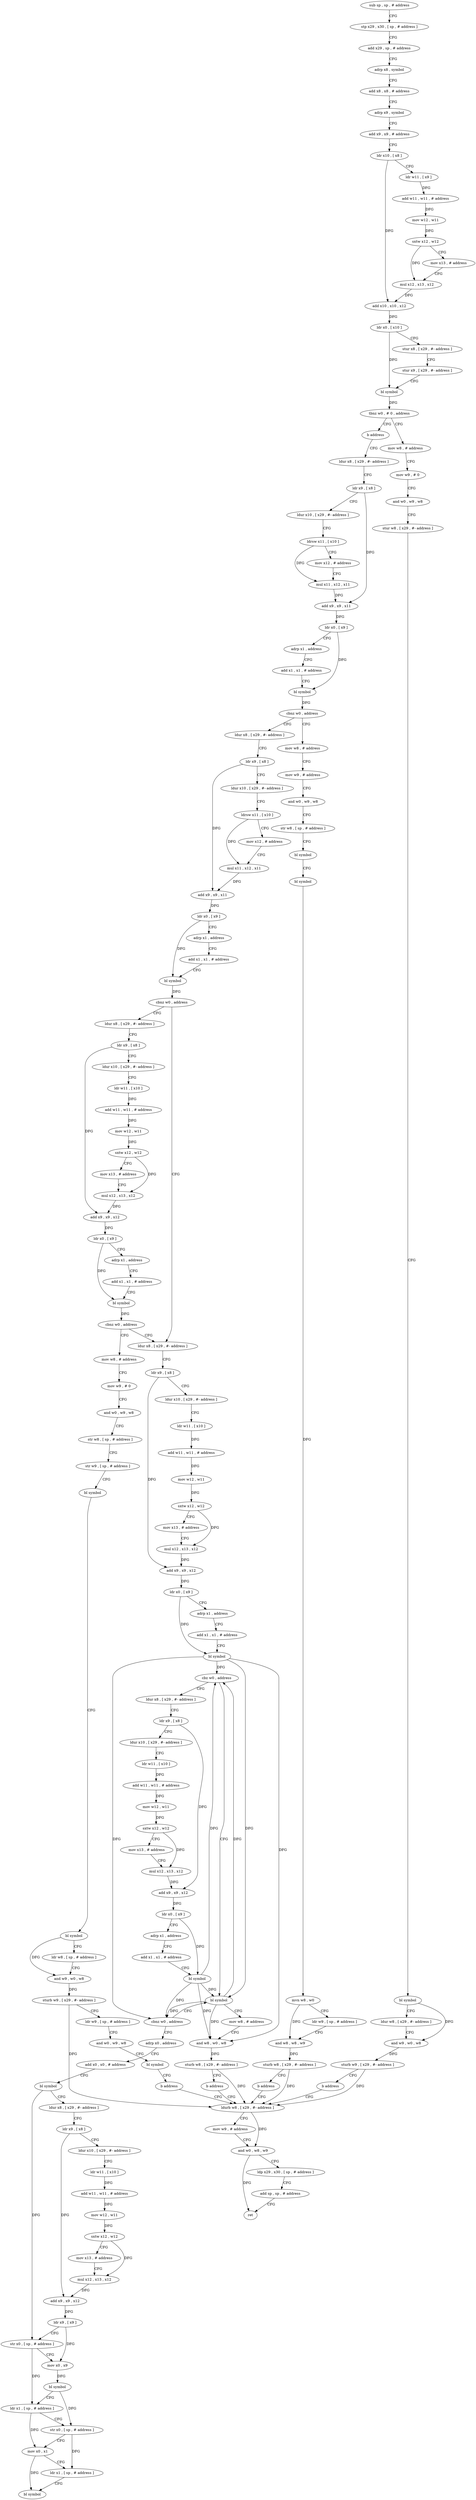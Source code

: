 digraph "func" {
"4202492" [label = "sub sp , sp , # address" ]
"4202496" [label = "stp x29 , x30 , [ sp , # address ]" ]
"4202500" [label = "add x29 , sp , # address" ]
"4202504" [label = "adrp x8 , symbol" ]
"4202508" [label = "add x8 , x8 , # address" ]
"4202512" [label = "adrp x9 , symbol" ]
"4202516" [label = "add x9 , x9 , # address" ]
"4202520" [label = "ldr x10 , [ x8 ]" ]
"4202524" [label = "ldr w11 , [ x9 ]" ]
"4202528" [label = "add w11 , w11 , # address" ]
"4202532" [label = "mov w12 , w11" ]
"4202536" [label = "sxtw x12 , w12" ]
"4202540" [label = "mov x13 , # address" ]
"4202544" [label = "mul x12 , x13 , x12" ]
"4202548" [label = "add x10 , x10 , x12" ]
"4202552" [label = "ldr x0 , [ x10 ]" ]
"4202556" [label = "stur x8 , [ x29 , #- address ]" ]
"4202560" [label = "stur x9 , [ x29 , #- address ]" ]
"4202564" [label = "bl symbol" ]
"4202568" [label = "tbnz w0 , # 0 , address" ]
"4202576" [label = "mov w8 , # address" ]
"4202572" [label = "b address" ]
"4202580" [label = "mov w9 , # 0" ]
"4202584" [label = "and w0 , w9 , w8" ]
"4202588" [label = "stur w8 , [ x29 , #- address ]" ]
"4202592" [label = "bl symbol" ]
"4202596" [label = "ldur w8 , [ x29 , #- address ]" ]
"4202600" [label = "and w9 , w0 , w8" ]
"4202604" [label = "sturb w9 , [ x29 , #- address ]" ]
"4202608" [label = "b address" ]
"4203096" [label = "ldurb w8 , [ x29 , #- address ]" ]
"4202612" [label = "ldur x8 , [ x29 , #- address ]" ]
"4203100" [label = "mov w9 , # address" ]
"4203104" [label = "and w0 , w8 , w9" ]
"4203108" [label = "ldp x29 , x30 , [ sp , # address ]" ]
"4203112" [label = "add sp , sp , # address" ]
"4203116" [label = "ret" ]
"4202616" [label = "ldr x9 , [ x8 ]" ]
"4202620" [label = "ldur x10 , [ x29 , #- address ]" ]
"4202624" [label = "ldrsw x11 , [ x10 ]" ]
"4202628" [label = "mov x12 , # address" ]
"4202632" [label = "mul x11 , x12 , x11" ]
"4202636" [label = "add x9 , x9 , x11" ]
"4202640" [label = "ldr x0 , [ x9 ]" ]
"4202644" [label = "adrp x1 , address" ]
"4202648" [label = "add x1 , x1 , # address" ]
"4202652" [label = "bl symbol" ]
"4202656" [label = "cbnz w0 , address" ]
"4202704" [label = "ldur x8 , [ x29 , #- address ]" ]
"4202660" [label = "mov w8 , # address" ]
"4202708" [label = "ldr x9 , [ x8 ]" ]
"4202712" [label = "ldur x10 , [ x29 , #- address ]" ]
"4202716" [label = "ldrsw x11 , [ x10 ]" ]
"4202720" [label = "mov x12 , # address" ]
"4202724" [label = "mul x11 , x12 , x11" ]
"4202728" [label = "add x9 , x9 , x11" ]
"4202732" [label = "ldr x0 , [ x9 ]" ]
"4202736" [label = "adrp x1 , address" ]
"4202740" [label = "add x1 , x1 , # address" ]
"4202744" [label = "bl symbol" ]
"4202748" [label = "cbnz w0 , address" ]
"4202868" [label = "ldur x8 , [ x29 , #- address ]" ]
"4202752" [label = "ldur x8 , [ x29 , #- address ]" ]
"4202664" [label = "mov w9 , # address" ]
"4202668" [label = "and w0 , w9 , w8" ]
"4202672" [label = "str w8 , [ sp , # address ]" ]
"4202676" [label = "bl symbol" ]
"4202680" [label = "bl symbol" ]
"4202684" [label = "mvn w8 , w0" ]
"4202688" [label = "ldr w9 , [ sp , # address ]" ]
"4202692" [label = "and w8 , w8 , w9" ]
"4202696" [label = "sturb w8 , [ x29 , #- address ]" ]
"4202700" [label = "b address" ]
"4202872" [label = "ldr x9 , [ x8 ]" ]
"4202876" [label = "ldur x10 , [ x29 , #- address ]" ]
"4202880" [label = "ldr w11 , [ x10 ]" ]
"4202884" [label = "add w11 , w11 , # address" ]
"4202888" [label = "mov w12 , w11" ]
"4202892" [label = "sxtw x12 , w12" ]
"4202896" [label = "mov x13 , # address" ]
"4202900" [label = "mul x12 , x13 , x12" ]
"4202904" [label = "add x9 , x9 , x12" ]
"4202908" [label = "ldr x0 , [ x9 ]" ]
"4202912" [label = "adrp x1 , address" ]
"4202916" [label = "add x1 , x1 , # address" ]
"4202920" [label = "bl symbol" ]
"4202924" [label = "cbz w0 , address" ]
"4202988" [label = "bl symbol" ]
"4202928" [label = "ldur x8 , [ x29 , #- address ]" ]
"4202756" [label = "ldr x9 , [ x8 ]" ]
"4202760" [label = "ldur x10 , [ x29 , #- address ]" ]
"4202764" [label = "ldr w11 , [ x10 ]" ]
"4202768" [label = "add w11 , w11 , # address" ]
"4202772" [label = "mov w12 , w11" ]
"4202776" [label = "sxtw x12 , w12" ]
"4202780" [label = "mov x13 , # address" ]
"4202784" [label = "mul x12 , x13 , x12" ]
"4202788" [label = "add x9 , x9 , x12" ]
"4202792" [label = "ldr x0 , [ x9 ]" ]
"4202796" [label = "adrp x1 , address" ]
"4202800" [label = "add x1 , x1 , # address" ]
"4202804" [label = "bl symbol" ]
"4202808" [label = "cbnz w0 , address" ]
"4202812" [label = "mov w8 , # address" ]
"4202992" [label = "mov w8 , # address" ]
"4202996" [label = "and w8 , w0 , w8" ]
"4203000" [label = "sturb w8 , [ x29 , #- address ]" ]
"4203004" [label = "b address" ]
"4202932" [label = "ldr x9 , [ x8 ]" ]
"4202936" [label = "ldur x10 , [ x29 , #- address ]" ]
"4202940" [label = "ldr w11 , [ x10 ]" ]
"4202944" [label = "add w11 , w11 , # address" ]
"4202948" [label = "mov w12 , w11" ]
"4202952" [label = "sxtw x12 , w12" ]
"4202956" [label = "mov x13 , # address" ]
"4202960" [label = "mul x12 , x13 , x12" ]
"4202964" [label = "add x9 , x9 , x12" ]
"4202968" [label = "ldr x0 , [ x9 ]" ]
"4202972" [label = "adrp x1 , address" ]
"4202976" [label = "add x1 , x1 , # address" ]
"4202980" [label = "bl symbol" ]
"4202984" [label = "cbnz w0 , address" ]
"4203008" [label = "adrp x0 , address" ]
"4202816" [label = "mov w9 , # 0" ]
"4202820" [label = "and w0 , w9 , w8" ]
"4202824" [label = "str w8 , [ sp , # address ]" ]
"4202828" [label = "str w9 , [ sp , # address ]" ]
"4202832" [label = "bl symbol" ]
"4202836" [label = "bl symbol" ]
"4202840" [label = "ldr w8 , [ sp , # address ]" ]
"4202844" [label = "and w9 , w0 , w8" ]
"4202848" [label = "sturb w9 , [ x29 , #- address ]" ]
"4202852" [label = "ldr w9 , [ sp , # address ]" ]
"4202856" [label = "and w0 , w9 , w8" ]
"4202860" [label = "bl symbol" ]
"4202864" [label = "b address" ]
"4203012" [label = "add x0 , x0 , # address" ]
"4203016" [label = "bl symbol" ]
"4203020" [label = "ldur x8 , [ x29 , #- address ]" ]
"4203024" [label = "ldr x9 , [ x8 ]" ]
"4203028" [label = "ldur x10 , [ x29 , #- address ]" ]
"4203032" [label = "ldr w11 , [ x10 ]" ]
"4203036" [label = "add w11 , w11 , # address" ]
"4203040" [label = "mov w12 , w11" ]
"4203044" [label = "sxtw x12 , w12" ]
"4203048" [label = "mov x13 , # address" ]
"4203052" [label = "mul x12 , x13 , x12" ]
"4203056" [label = "add x9 , x9 , x12" ]
"4203060" [label = "ldr x9 , [ x9 ]" ]
"4203064" [label = "str x0 , [ sp , # address ]" ]
"4203068" [label = "mov x0 , x9" ]
"4203072" [label = "bl symbol" ]
"4203076" [label = "ldr x1 , [ sp , # address ]" ]
"4203080" [label = "str x0 , [ sp , # address ]" ]
"4203084" [label = "mov x0 , x1" ]
"4203088" [label = "ldr x1 , [ sp , # address ]" ]
"4203092" [label = "bl symbol" ]
"4202492" -> "4202496" [ label = "CFG" ]
"4202496" -> "4202500" [ label = "CFG" ]
"4202500" -> "4202504" [ label = "CFG" ]
"4202504" -> "4202508" [ label = "CFG" ]
"4202508" -> "4202512" [ label = "CFG" ]
"4202512" -> "4202516" [ label = "CFG" ]
"4202516" -> "4202520" [ label = "CFG" ]
"4202520" -> "4202524" [ label = "CFG" ]
"4202520" -> "4202548" [ label = "DFG" ]
"4202524" -> "4202528" [ label = "DFG" ]
"4202528" -> "4202532" [ label = "DFG" ]
"4202532" -> "4202536" [ label = "DFG" ]
"4202536" -> "4202540" [ label = "CFG" ]
"4202536" -> "4202544" [ label = "DFG" ]
"4202540" -> "4202544" [ label = "CFG" ]
"4202544" -> "4202548" [ label = "DFG" ]
"4202548" -> "4202552" [ label = "DFG" ]
"4202552" -> "4202556" [ label = "CFG" ]
"4202552" -> "4202564" [ label = "DFG" ]
"4202556" -> "4202560" [ label = "CFG" ]
"4202560" -> "4202564" [ label = "CFG" ]
"4202564" -> "4202568" [ label = "DFG" ]
"4202568" -> "4202576" [ label = "CFG" ]
"4202568" -> "4202572" [ label = "CFG" ]
"4202576" -> "4202580" [ label = "CFG" ]
"4202572" -> "4202612" [ label = "CFG" ]
"4202580" -> "4202584" [ label = "CFG" ]
"4202584" -> "4202588" [ label = "CFG" ]
"4202588" -> "4202592" [ label = "CFG" ]
"4202592" -> "4202596" [ label = "CFG" ]
"4202592" -> "4202600" [ label = "DFG" ]
"4202596" -> "4202600" [ label = "CFG" ]
"4202600" -> "4202604" [ label = "DFG" ]
"4202604" -> "4202608" [ label = "CFG" ]
"4202604" -> "4203096" [ label = "DFG" ]
"4202608" -> "4203096" [ label = "CFG" ]
"4203096" -> "4203100" [ label = "CFG" ]
"4203096" -> "4203104" [ label = "DFG" ]
"4202612" -> "4202616" [ label = "CFG" ]
"4203100" -> "4203104" [ label = "CFG" ]
"4203104" -> "4203108" [ label = "CFG" ]
"4203104" -> "4203116" [ label = "DFG" ]
"4203108" -> "4203112" [ label = "CFG" ]
"4203112" -> "4203116" [ label = "CFG" ]
"4202616" -> "4202620" [ label = "CFG" ]
"4202616" -> "4202636" [ label = "DFG" ]
"4202620" -> "4202624" [ label = "CFG" ]
"4202624" -> "4202628" [ label = "CFG" ]
"4202624" -> "4202632" [ label = "DFG" ]
"4202628" -> "4202632" [ label = "CFG" ]
"4202632" -> "4202636" [ label = "DFG" ]
"4202636" -> "4202640" [ label = "DFG" ]
"4202640" -> "4202644" [ label = "CFG" ]
"4202640" -> "4202652" [ label = "DFG" ]
"4202644" -> "4202648" [ label = "CFG" ]
"4202648" -> "4202652" [ label = "CFG" ]
"4202652" -> "4202656" [ label = "DFG" ]
"4202656" -> "4202704" [ label = "CFG" ]
"4202656" -> "4202660" [ label = "CFG" ]
"4202704" -> "4202708" [ label = "CFG" ]
"4202660" -> "4202664" [ label = "CFG" ]
"4202708" -> "4202712" [ label = "CFG" ]
"4202708" -> "4202728" [ label = "DFG" ]
"4202712" -> "4202716" [ label = "CFG" ]
"4202716" -> "4202720" [ label = "CFG" ]
"4202716" -> "4202724" [ label = "DFG" ]
"4202720" -> "4202724" [ label = "CFG" ]
"4202724" -> "4202728" [ label = "DFG" ]
"4202728" -> "4202732" [ label = "DFG" ]
"4202732" -> "4202736" [ label = "CFG" ]
"4202732" -> "4202744" [ label = "DFG" ]
"4202736" -> "4202740" [ label = "CFG" ]
"4202740" -> "4202744" [ label = "CFG" ]
"4202744" -> "4202748" [ label = "DFG" ]
"4202748" -> "4202868" [ label = "CFG" ]
"4202748" -> "4202752" [ label = "CFG" ]
"4202868" -> "4202872" [ label = "CFG" ]
"4202752" -> "4202756" [ label = "CFG" ]
"4202664" -> "4202668" [ label = "CFG" ]
"4202668" -> "4202672" [ label = "CFG" ]
"4202672" -> "4202676" [ label = "CFG" ]
"4202676" -> "4202680" [ label = "CFG" ]
"4202680" -> "4202684" [ label = "DFG" ]
"4202684" -> "4202688" [ label = "CFG" ]
"4202684" -> "4202692" [ label = "DFG" ]
"4202688" -> "4202692" [ label = "CFG" ]
"4202692" -> "4202696" [ label = "DFG" ]
"4202696" -> "4202700" [ label = "CFG" ]
"4202696" -> "4203096" [ label = "DFG" ]
"4202700" -> "4203096" [ label = "CFG" ]
"4202872" -> "4202876" [ label = "CFG" ]
"4202872" -> "4202904" [ label = "DFG" ]
"4202876" -> "4202880" [ label = "CFG" ]
"4202880" -> "4202884" [ label = "DFG" ]
"4202884" -> "4202888" [ label = "DFG" ]
"4202888" -> "4202892" [ label = "DFG" ]
"4202892" -> "4202896" [ label = "CFG" ]
"4202892" -> "4202900" [ label = "DFG" ]
"4202896" -> "4202900" [ label = "CFG" ]
"4202900" -> "4202904" [ label = "DFG" ]
"4202904" -> "4202908" [ label = "DFG" ]
"4202908" -> "4202912" [ label = "CFG" ]
"4202908" -> "4202920" [ label = "DFG" ]
"4202912" -> "4202916" [ label = "CFG" ]
"4202916" -> "4202920" [ label = "CFG" ]
"4202920" -> "4202924" [ label = "DFG" ]
"4202920" -> "4202988" [ label = "DFG" ]
"4202920" -> "4202996" [ label = "DFG" ]
"4202920" -> "4202984" [ label = "DFG" ]
"4202924" -> "4202988" [ label = "CFG" ]
"4202924" -> "4202928" [ label = "CFG" ]
"4202988" -> "4202992" [ label = "CFG" ]
"4202988" -> "4202924" [ label = "DFG" ]
"4202988" -> "4202996" [ label = "DFG" ]
"4202988" -> "4202984" [ label = "DFG" ]
"4202928" -> "4202932" [ label = "CFG" ]
"4202756" -> "4202760" [ label = "CFG" ]
"4202756" -> "4202788" [ label = "DFG" ]
"4202760" -> "4202764" [ label = "CFG" ]
"4202764" -> "4202768" [ label = "DFG" ]
"4202768" -> "4202772" [ label = "DFG" ]
"4202772" -> "4202776" [ label = "DFG" ]
"4202776" -> "4202780" [ label = "CFG" ]
"4202776" -> "4202784" [ label = "DFG" ]
"4202780" -> "4202784" [ label = "CFG" ]
"4202784" -> "4202788" [ label = "DFG" ]
"4202788" -> "4202792" [ label = "DFG" ]
"4202792" -> "4202796" [ label = "CFG" ]
"4202792" -> "4202804" [ label = "DFG" ]
"4202796" -> "4202800" [ label = "CFG" ]
"4202800" -> "4202804" [ label = "CFG" ]
"4202804" -> "4202808" [ label = "DFG" ]
"4202808" -> "4202868" [ label = "CFG" ]
"4202808" -> "4202812" [ label = "CFG" ]
"4202812" -> "4202816" [ label = "CFG" ]
"4202992" -> "4202996" [ label = "CFG" ]
"4202996" -> "4203000" [ label = "DFG" ]
"4203000" -> "4203004" [ label = "CFG" ]
"4203000" -> "4203096" [ label = "DFG" ]
"4203004" -> "4203096" [ label = "CFG" ]
"4202932" -> "4202936" [ label = "CFG" ]
"4202932" -> "4202964" [ label = "DFG" ]
"4202936" -> "4202940" [ label = "CFG" ]
"4202940" -> "4202944" [ label = "DFG" ]
"4202944" -> "4202948" [ label = "DFG" ]
"4202948" -> "4202952" [ label = "DFG" ]
"4202952" -> "4202956" [ label = "CFG" ]
"4202952" -> "4202960" [ label = "DFG" ]
"4202956" -> "4202960" [ label = "CFG" ]
"4202960" -> "4202964" [ label = "DFG" ]
"4202964" -> "4202968" [ label = "DFG" ]
"4202968" -> "4202972" [ label = "CFG" ]
"4202968" -> "4202980" [ label = "DFG" ]
"4202972" -> "4202976" [ label = "CFG" ]
"4202976" -> "4202980" [ label = "CFG" ]
"4202980" -> "4202984" [ label = "DFG" ]
"4202980" -> "4202924" [ label = "DFG" ]
"4202980" -> "4202988" [ label = "DFG" ]
"4202980" -> "4202996" [ label = "DFG" ]
"4202984" -> "4203008" [ label = "CFG" ]
"4202984" -> "4202988" [ label = "CFG" ]
"4203008" -> "4203012" [ label = "CFG" ]
"4202816" -> "4202820" [ label = "CFG" ]
"4202820" -> "4202824" [ label = "CFG" ]
"4202824" -> "4202828" [ label = "CFG" ]
"4202828" -> "4202832" [ label = "CFG" ]
"4202832" -> "4202836" [ label = "CFG" ]
"4202836" -> "4202840" [ label = "CFG" ]
"4202836" -> "4202844" [ label = "DFG" ]
"4202840" -> "4202844" [ label = "CFG" ]
"4202844" -> "4202848" [ label = "DFG" ]
"4202848" -> "4202852" [ label = "CFG" ]
"4202848" -> "4203096" [ label = "DFG" ]
"4202852" -> "4202856" [ label = "CFG" ]
"4202856" -> "4202860" [ label = "CFG" ]
"4202860" -> "4202864" [ label = "CFG" ]
"4202864" -> "4203096" [ label = "CFG" ]
"4203012" -> "4203016" [ label = "CFG" ]
"4203016" -> "4203020" [ label = "CFG" ]
"4203016" -> "4203064" [ label = "DFG" ]
"4203020" -> "4203024" [ label = "CFG" ]
"4203024" -> "4203028" [ label = "CFG" ]
"4203024" -> "4203056" [ label = "DFG" ]
"4203028" -> "4203032" [ label = "CFG" ]
"4203032" -> "4203036" [ label = "DFG" ]
"4203036" -> "4203040" [ label = "DFG" ]
"4203040" -> "4203044" [ label = "DFG" ]
"4203044" -> "4203048" [ label = "CFG" ]
"4203044" -> "4203052" [ label = "DFG" ]
"4203048" -> "4203052" [ label = "CFG" ]
"4203052" -> "4203056" [ label = "DFG" ]
"4203056" -> "4203060" [ label = "DFG" ]
"4203060" -> "4203064" [ label = "CFG" ]
"4203060" -> "4203068" [ label = "DFG" ]
"4203064" -> "4203068" [ label = "CFG" ]
"4203064" -> "4203076" [ label = "DFG" ]
"4203068" -> "4203072" [ label = "DFG" ]
"4203072" -> "4203076" [ label = "CFG" ]
"4203072" -> "4203080" [ label = "DFG" ]
"4203076" -> "4203080" [ label = "CFG" ]
"4203076" -> "4203084" [ label = "DFG" ]
"4203080" -> "4203084" [ label = "CFG" ]
"4203080" -> "4203088" [ label = "DFG" ]
"4203084" -> "4203088" [ label = "CFG" ]
"4203084" -> "4203092" [ label = "DFG" ]
"4203088" -> "4203092" [ label = "CFG" ]
}
